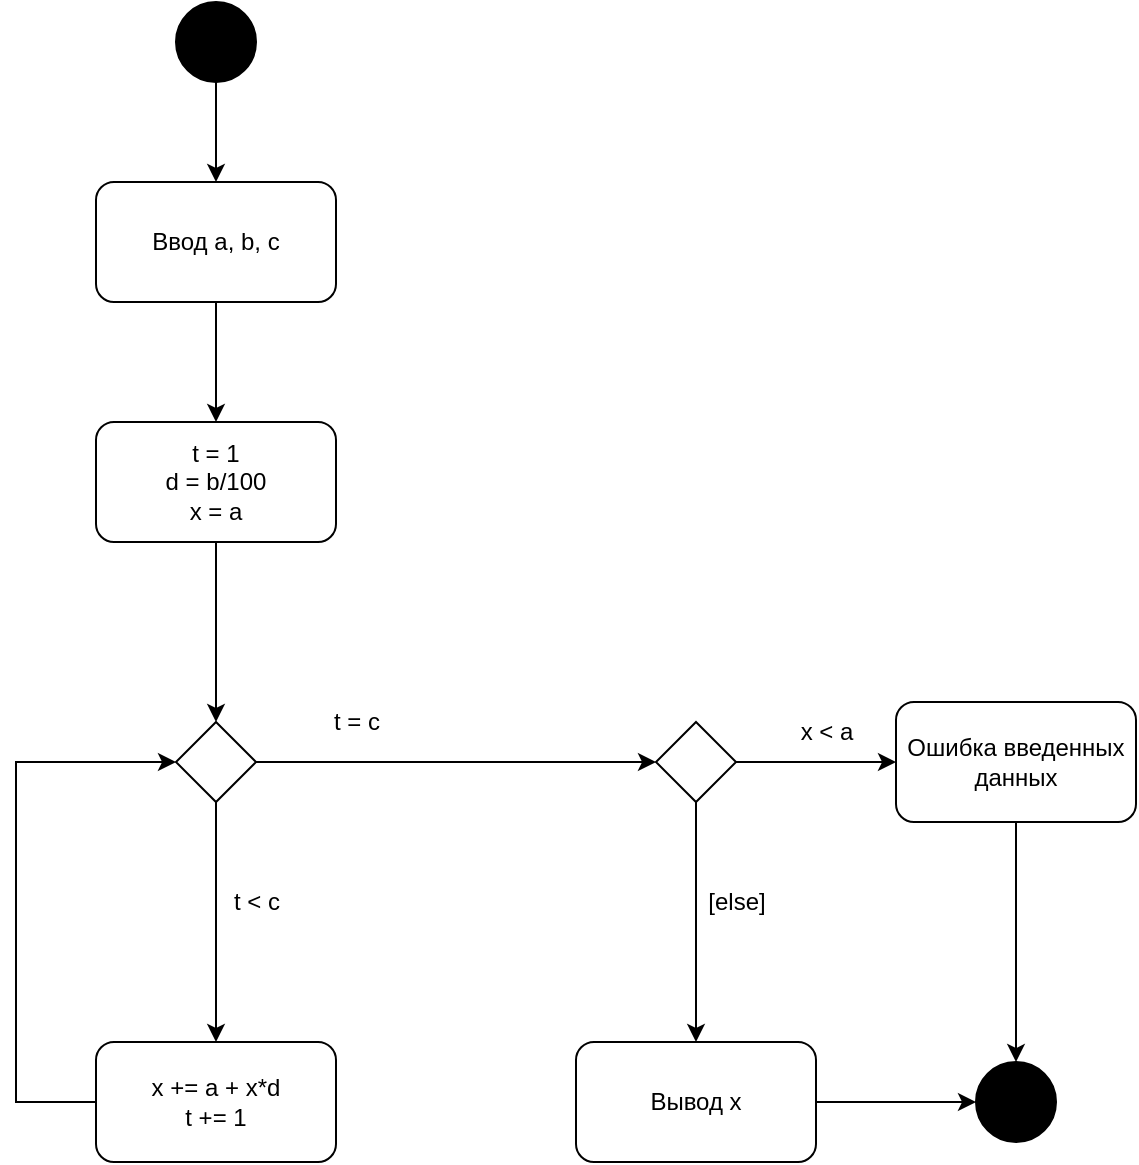 <mxfile version="20.6.0" type="github">
  <diagram id="C5RBs43oDa-KdzZeNtuy" name="Page-1">
    <mxGraphModel dx="1382" dy="795" grid="1" gridSize="10" guides="1" tooltips="1" connect="1" arrows="1" fold="1" page="1" pageScale="1" pageWidth="827" pageHeight="1169" math="0" shadow="0">
      <root>
        <mxCell id="WIyWlLk6GJQsqaUBKTNV-0" />
        <mxCell id="WIyWlLk6GJQsqaUBKTNV-1" parent="WIyWlLk6GJQsqaUBKTNV-0" />
        <mxCell id="ffgtTimdrk1M74xAgidG-8" style="edgeStyle=orthogonalEdgeStyle;rounded=0;orthogonalLoop=1;jettySize=auto;html=1;" edge="1" parent="WIyWlLk6GJQsqaUBKTNV-1" source="ffgtTimdrk1M74xAgidG-0" target="ffgtTimdrk1M74xAgidG-2">
          <mxGeometry relative="1" as="geometry" />
        </mxCell>
        <mxCell id="ffgtTimdrk1M74xAgidG-0" value="Ввод a, b, c" style="rounded=1;whiteSpace=wrap;html=1;" vertex="1" parent="WIyWlLk6GJQsqaUBKTNV-1">
          <mxGeometry x="200" y="130" width="120" height="60" as="geometry" />
        </mxCell>
        <mxCell id="ffgtTimdrk1M74xAgidG-7" style="edgeStyle=orthogonalEdgeStyle;rounded=0;orthogonalLoop=1;jettySize=auto;html=1;entryX=0.5;entryY=0;entryDx=0;entryDy=0;" edge="1" parent="WIyWlLk6GJQsqaUBKTNV-1" source="ffgtTimdrk1M74xAgidG-1" target="ffgtTimdrk1M74xAgidG-0">
          <mxGeometry relative="1" as="geometry" />
        </mxCell>
        <mxCell id="ffgtTimdrk1M74xAgidG-1" value="" style="ellipse;whiteSpace=wrap;html=1;aspect=fixed;fillColor=#000000;" vertex="1" parent="WIyWlLk6GJQsqaUBKTNV-1">
          <mxGeometry x="240" y="40" width="40" height="40" as="geometry" />
        </mxCell>
        <mxCell id="ffgtTimdrk1M74xAgidG-9" style="edgeStyle=orthogonalEdgeStyle;rounded=0;orthogonalLoop=1;jettySize=auto;html=1;entryX=0.5;entryY=0;entryDx=0;entryDy=0;" edge="1" parent="WIyWlLk6GJQsqaUBKTNV-1" source="ffgtTimdrk1M74xAgidG-2" target="ffgtTimdrk1M74xAgidG-3">
          <mxGeometry relative="1" as="geometry" />
        </mxCell>
        <mxCell id="ffgtTimdrk1M74xAgidG-2" value="t = 1&lt;br&gt;d = b/100&lt;br&gt;x = a" style="rounded=1;whiteSpace=wrap;html=1;" vertex="1" parent="WIyWlLk6GJQsqaUBKTNV-1">
          <mxGeometry x="200" y="250" width="120" height="60" as="geometry" />
        </mxCell>
        <mxCell id="ffgtTimdrk1M74xAgidG-10" style="edgeStyle=orthogonalEdgeStyle;rounded=0;orthogonalLoop=1;jettySize=auto;html=1;entryX=0.5;entryY=0;entryDx=0;entryDy=0;" edge="1" parent="WIyWlLk6GJQsqaUBKTNV-1" source="ffgtTimdrk1M74xAgidG-3" target="ffgtTimdrk1M74xAgidG-5">
          <mxGeometry relative="1" as="geometry" />
        </mxCell>
        <mxCell id="ffgtTimdrk1M74xAgidG-11" style="edgeStyle=orthogonalEdgeStyle;rounded=0;orthogonalLoop=1;jettySize=auto;html=1;entryX=0;entryY=0.5;entryDx=0;entryDy=0;" edge="1" parent="WIyWlLk6GJQsqaUBKTNV-1" source="ffgtTimdrk1M74xAgidG-3" target="ffgtTimdrk1M74xAgidG-4">
          <mxGeometry relative="1" as="geometry" />
        </mxCell>
        <mxCell id="ffgtTimdrk1M74xAgidG-3" value="" style="rhombus;whiteSpace=wrap;html=1;" vertex="1" parent="WIyWlLk6GJQsqaUBKTNV-1">
          <mxGeometry x="240" y="400" width="40" height="40" as="geometry" />
        </mxCell>
        <mxCell id="ffgtTimdrk1M74xAgidG-14" style="edgeStyle=orthogonalEdgeStyle;rounded=0;orthogonalLoop=1;jettySize=auto;html=1;" edge="1" parent="WIyWlLk6GJQsqaUBKTNV-1" source="ffgtTimdrk1M74xAgidG-4" target="ffgtTimdrk1M74xAgidG-13">
          <mxGeometry relative="1" as="geometry" />
        </mxCell>
        <mxCell id="ffgtTimdrk1M74xAgidG-15" style="edgeStyle=orthogonalEdgeStyle;rounded=0;orthogonalLoop=1;jettySize=auto;html=1;" edge="1" parent="WIyWlLk6GJQsqaUBKTNV-1" source="ffgtTimdrk1M74xAgidG-4" target="ffgtTimdrk1M74xAgidG-12">
          <mxGeometry relative="1" as="geometry" />
        </mxCell>
        <mxCell id="ffgtTimdrk1M74xAgidG-4" value="" style="rhombus;whiteSpace=wrap;html=1;" vertex="1" parent="WIyWlLk6GJQsqaUBKTNV-1">
          <mxGeometry x="480" y="400" width="40" height="40" as="geometry" />
        </mxCell>
        <mxCell id="ffgtTimdrk1M74xAgidG-6" style="edgeStyle=orthogonalEdgeStyle;rounded=0;orthogonalLoop=1;jettySize=auto;html=1;entryX=0;entryY=0.5;entryDx=0;entryDy=0;" edge="1" parent="WIyWlLk6GJQsqaUBKTNV-1" source="ffgtTimdrk1M74xAgidG-5" target="ffgtTimdrk1M74xAgidG-3">
          <mxGeometry relative="1" as="geometry">
            <Array as="points">
              <mxPoint x="160" y="590" />
              <mxPoint x="160" y="420" />
            </Array>
          </mxGeometry>
        </mxCell>
        <mxCell id="ffgtTimdrk1M74xAgidG-5" value="x += a + x*d&lt;br&gt;t += 1" style="rounded=1;whiteSpace=wrap;html=1;" vertex="1" parent="WIyWlLk6GJQsqaUBKTNV-1">
          <mxGeometry x="200" y="560" width="120" height="60" as="geometry" />
        </mxCell>
        <mxCell id="ffgtTimdrk1M74xAgidG-21" style="edgeStyle=orthogonalEdgeStyle;rounded=0;orthogonalLoop=1;jettySize=auto;html=1;entryX=0;entryY=0.5;entryDx=0;entryDy=0;" edge="1" parent="WIyWlLk6GJQsqaUBKTNV-1" source="ffgtTimdrk1M74xAgidG-12" target="ffgtTimdrk1M74xAgidG-20">
          <mxGeometry relative="1" as="geometry" />
        </mxCell>
        <mxCell id="ffgtTimdrk1M74xAgidG-12" value="Вывод x" style="rounded=1;whiteSpace=wrap;html=1;" vertex="1" parent="WIyWlLk6GJQsqaUBKTNV-1">
          <mxGeometry x="440" y="560" width="120" height="60" as="geometry" />
        </mxCell>
        <mxCell id="ffgtTimdrk1M74xAgidG-22" style="edgeStyle=orthogonalEdgeStyle;rounded=0;orthogonalLoop=1;jettySize=auto;html=1;" edge="1" parent="WIyWlLk6GJQsqaUBKTNV-1" source="ffgtTimdrk1M74xAgidG-13" target="ffgtTimdrk1M74xAgidG-20">
          <mxGeometry relative="1" as="geometry" />
        </mxCell>
        <mxCell id="ffgtTimdrk1M74xAgidG-13" value="Ошибка введенных данных" style="rounded=1;whiteSpace=wrap;html=1;" vertex="1" parent="WIyWlLk6GJQsqaUBKTNV-1">
          <mxGeometry x="600" y="390" width="120" height="60" as="geometry" />
        </mxCell>
        <mxCell id="ffgtTimdrk1M74xAgidG-16" value="x &amp;lt; a" style="text;html=1;align=center;verticalAlign=middle;resizable=0;points=[];autosize=1;strokeColor=none;fillColor=none;" vertex="1" parent="WIyWlLk6GJQsqaUBKTNV-1">
          <mxGeometry x="540" y="390" width="50" height="30" as="geometry" />
        </mxCell>
        <mxCell id="ffgtTimdrk1M74xAgidG-17" value="[else]" style="text;html=1;align=center;verticalAlign=middle;resizable=0;points=[];autosize=1;strokeColor=none;fillColor=none;" vertex="1" parent="WIyWlLk6GJQsqaUBKTNV-1">
          <mxGeometry x="495" y="475" width="50" height="30" as="geometry" />
        </mxCell>
        <mxCell id="ffgtTimdrk1M74xAgidG-18" value="t = c" style="text;html=1;align=center;verticalAlign=middle;resizable=0;points=[];autosize=1;strokeColor=none;fillColor=none;" vertex="1" parent="WIyWlLk6GJQsqaUBKTNV-1">
          <mxGeometry x="305" y="385" width="50" height="30" as="geometry" />
        </mxCell>
        <mxCell id="ffgtTimdrk1M74xAgidG-19" value="t &amp;lt; c" style="text;html=1;align=center;verticalAlign=middle;resizable=0;points=[];autosize=1;strokeColor=none;fillColor=none;" vertex="1" parent="WIyWlLk6GJQsqaUBKTNV-1">
          <mxGeometry x="255" y="475" width="50" height="30" as="geometry" />
        </mxCell>
        <mxCell id="ffgtTimdrk1M74xAgidG-20" value="" style="ellipse;whiteSpace=wrap;html=1;aspect=fixed;fillColor=#000000;" vertex="1" parent="WIyWlLk6GJQsqaUBKTNV-1">
          <mxGeometry x="640" y="570" width="40" height="40" as="geometry" />
        </mxCell>
      </root>
    </mxGraphModel>
  </diagram>
</mxfile>
